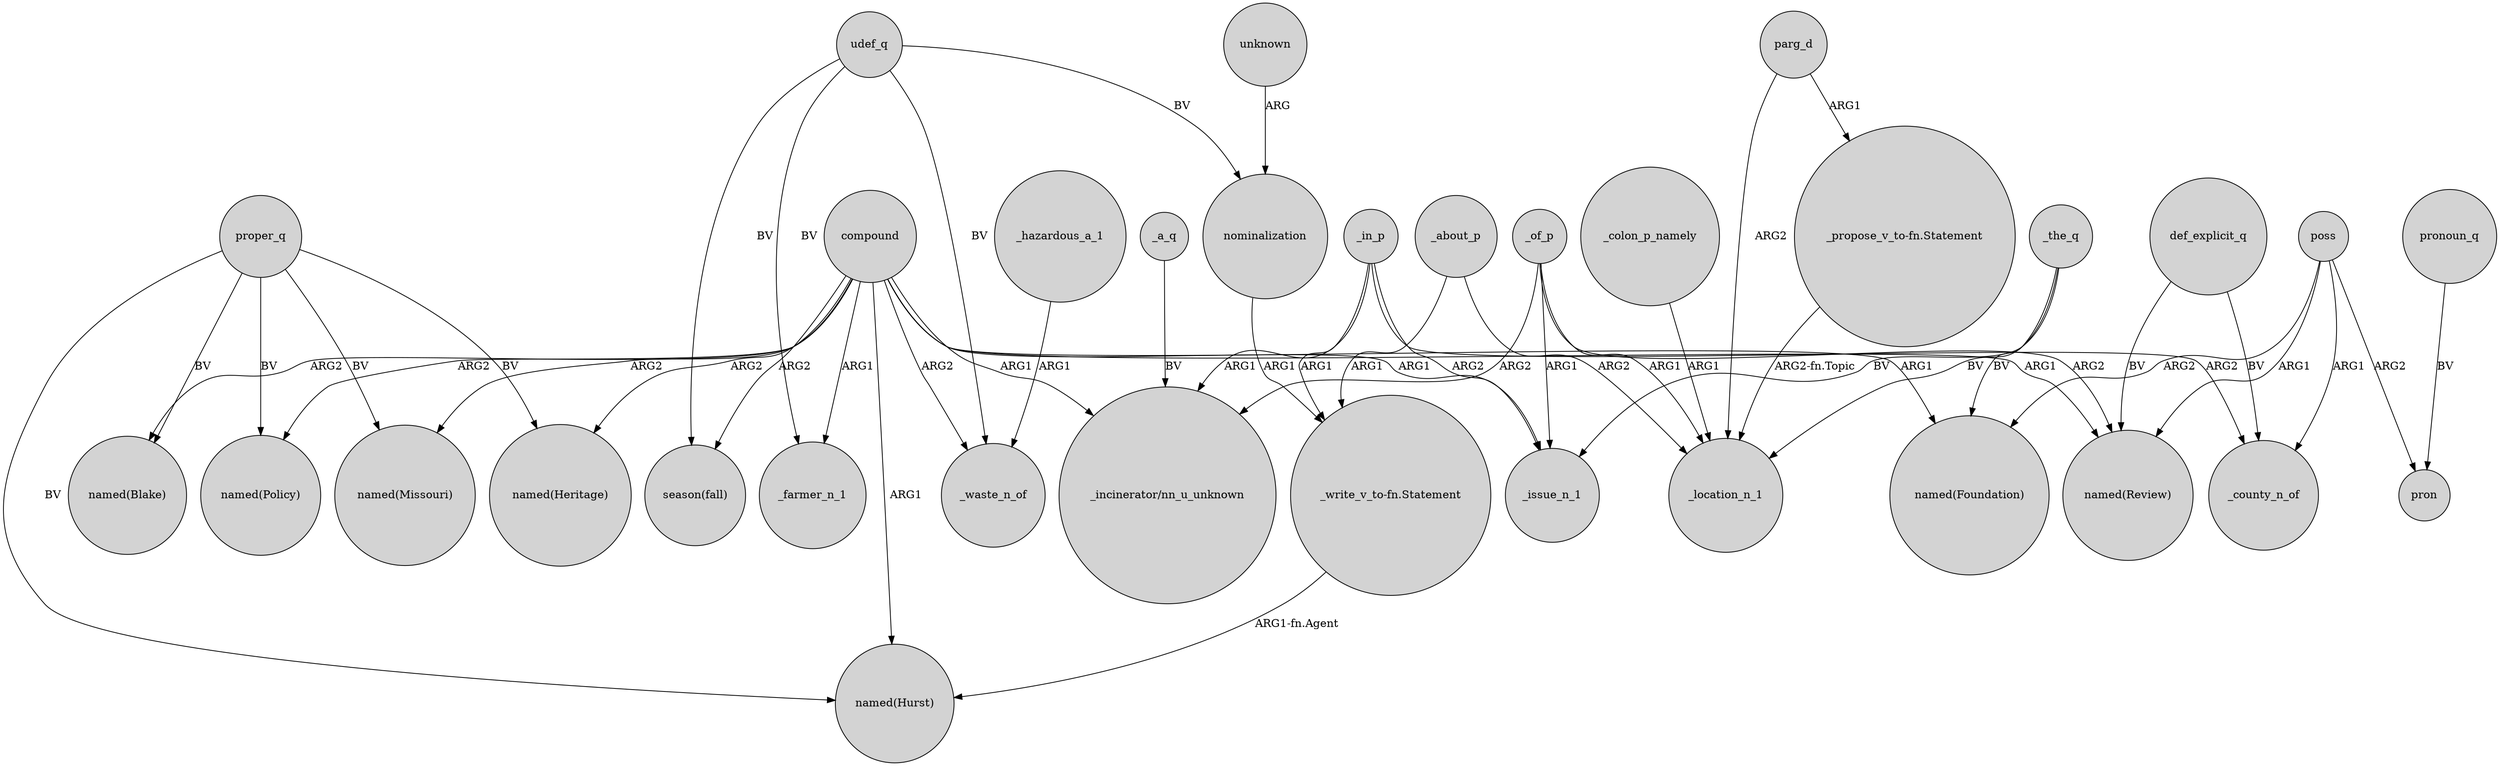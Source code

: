 digraph {
	node [shape=circle style=filled]
	compound -> "_incinerator/nn_u_unknown" [label=ARG1]
	unknown -> nominalization [label=ARG]
	poss -> pron [label=ARG2]
	_colon_p_namely -> _location_n_1 [label=ARG1]
	poss -> "named(Foundation)" [label=ARG2]
	nominalization -> "_write_v_to-fn.Statement" [label=ARG1]
	_about_p -> _location_n_1 [label=ARG2]
	_of_p -> _location_n_1 [label=ARG1]
	_of_p -> "_incinerator/nn_u_unknown" [label=ARG2]
	proper_q -> "named(Heritage)" [label=BV]
	_a_q -> "_incinerator/nn_u_unknown" [label=BV]
	_in_p -> _issue_n_1 [label=ARG2]
	udef_q -> _waste_n_of [label=BV]
	proper_q -> "named(Policy)" [label=BV]
	parg_d -> "_propose_v_to-fn.Statement" [label=ARG1]
	_the_q -> _issue_n_1 [label=BV]
	compound -> "named(Hurst)" [label=ARG1]
	compound -> "named(Blake)" [label=ARG2]
	compound -> "season(fall)" [label=ARG2]
	_the_q -> _location_n_1 [label=BV]
	_in_p -> _county_n_of [label=ARG2]
	def_explicit_q -> _county_n_of [label=BV]
	_hazardous_a_1 -> _waste_n_of [label=ARG1]
	proper_q -> "named(Missouri)" [label=BV]
	pronoun_q -> pron [label=BV]
	_of_p -> _issue_n_1 [label=ARG1]
	compound -> _farmer_n_1 [label=ARG1]
	compound -> "named(Foundation)" [label=ARG1]
	_in_p -> "_write_v_to-fn.Statement" [label=ARG1]
	"_propose_v_to-fn.Statement" -> _location_n_1 [label="ARG2-fn.Topic"]
	_the_q -> "named(Foundation)" [label=BV]
	parg_d -> _location_n_1 [label=ARG2]
	udef_q -> "season(fall)" [label=BV]
	_about_p -> "_write_v_to-fn.Statement" [label=ARG1]
	compound -> "named(Heritage)" [label=ARG2]
	poss -> _county_n_of [label=ARG1]
	_in_p -> "_incinerator/nn_u_unknown" [label=ARG1]
	proper_q -> "named(Blake)" [label=BV]
	udef_q -> nominalization [label=BV]
	compound -> _issue_n_1 [label=ARG1]
	compound -> "named(Policy)" [label=ARG2]
	compound -> "named(Review)" [label=ARG1]
	udef_q -> _farmer_n_1 [label=BV]
	compound -> "named(Missouri)" [label=ARG2]
	proper_q -> "named(Hurst)" [label=BV]
	def_explicit_q -> "named(Review)" [label=BV]
	_of_p -> "named(Review)" [label=ARG2]
	poss -> "named(Review)" [label=ARG1]
	compound -> _waste_n_of [label=ARG2]
	"_write_v_to-fn.Statement" -> "named(Hurst)" [label="ARG1-fn.Agent"]
}
